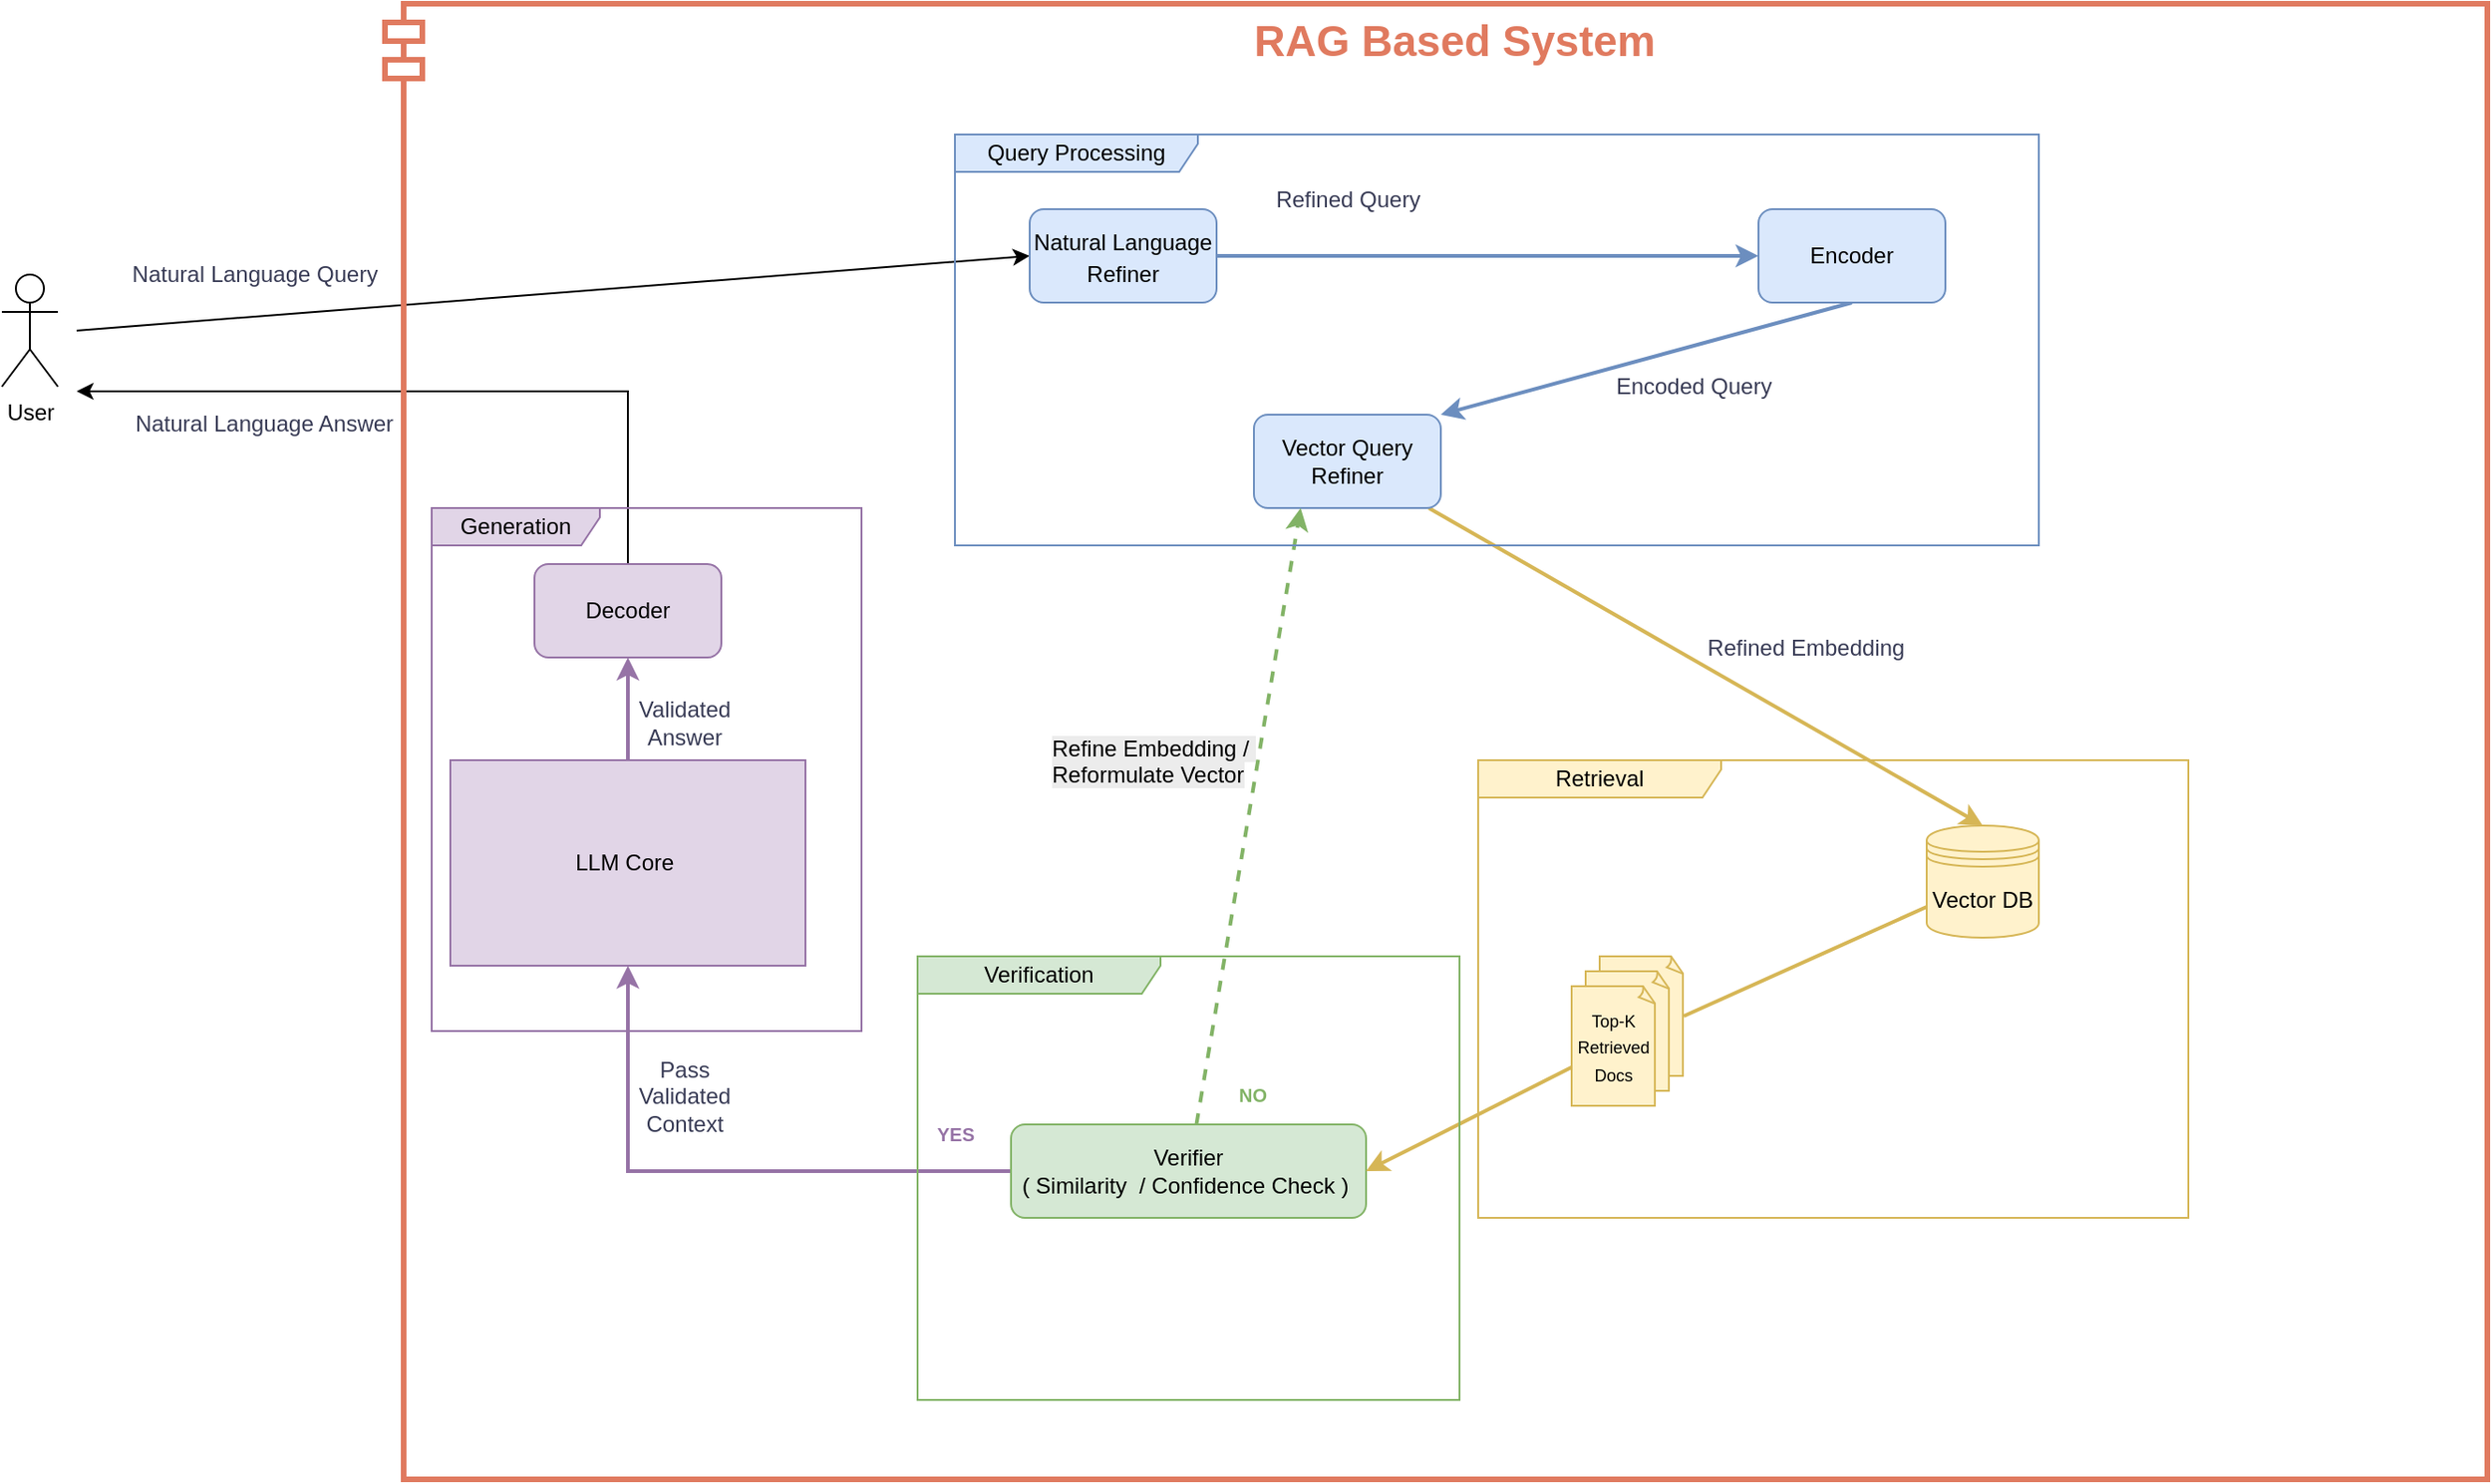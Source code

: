<mxfile version="28.2.5">
  <diagram name="Page-1" id="ITgCniB9UMU5Rn8mjQ72">
    <mxGraphModel dx="2253" dy="809" grid="1" gridSize="10" guides="1" tooltips="1" connect="1" arrows="1" fold="1" page="1" pageScale="1" pageWidth="827" pageHeight="1169" math="0" shadow="0">
      <root>
        <mxCell id="0" />
        <mxCell id="1" parent="0" />
        <mxCell id="_XlbBcoi8CTmFbGkkOP7-6" style="rounded=0;orthogonalLoop=1;jettySize=auto;html=1;entryX=0;entryY=0.5;entryDx=0;entryDy=0;labelBackgroundColor=none;fontColor=default;" edge="1" parent="1" target="_XlbBcoi8CTmFbGkkOP7-22">
          <mxGeometry relative="1" as="geometry">
            <mxPoint x="-470" y="355" as="sourcePoint" />
            <mxPoint x="160" y="360" as="targetPoint" />
          </mxGeometry>
        </mxCell>
        <mxCell id="_XlbBcoi8CTmFbGkkOP7-1" value="User" style="shape=umlActor;verticalLabelPosition=bottom;verticalAlign=top;html=1;outlineConnect=0;labelBackgroundColor=none;" vertex="1" parent="1">
          <mxGeometry x="-510" y="325" width="30" height="60" as="geometry" />
        </mxCell>
        <mxCell id="_XlbBcoi8CTmFbGkkOP7-9" style="rounded=0;orthogonalLoop=1;jettySize=auto;html=1;endArrow=classic;endFill=1;strokeColor=#6c8ebf;startArrow=none;startFill=0;exitX=0.5;exitY=1;exitDx=0;exitDy=0;entryX=1;entryY=0;entryDx=0;entryDy=0;labelBackgroundColor=none;fontColor=default;fillColor=#dae8fc;strokeWidth=2;" edge="1" parent="1" source="_XlbBcoi8CTmFbGkkOP7-5" target="_XlbBcoi8CTmFbGkkOP7-26">
          <mxGeometry relative="1" as="geometry">
            <mxPoint x="420" y="385" as="sourcePoint" />
            <mxPoint x="410" y="510" as="targetPoint" />
          </mxGeometry>
        </mxCell>
        <mxCell id="_XlbBcoi8CTmFbGkkOP7-5" value="Encoder" style="rounded=1;whiteSpace=wrap;html=1;labelBackgroundColor=none;fillColor=#dae8fc;strokeColor=#6c8ebf;" vertex="1" parent="1">
          <mxGeometry x="430" y="290" width="100" height="50" as="geometry" />
        </mxCell>
        <mxCell id="_XlbBcoi8CTmFbGkkOP7-7" value="Natural Language Query" style="text;html=1;align=center;verticalAlign=middle;resizable=0;points=[];autosize=1;strokeColor=none;fillColor=none;labelBackgroundColor=none;fontColor=#393C56;" vertex="1" parent="1">
          <mxGeometry x="-450" y="310" width="150" height="30" as="geometry" />
        </mxCell>
        <mxCell id="_XlbBcoi8CTmFbGkkOP7-8" value="Vector DB" style="shape=datastore;whiteSpace=wrap;html=1;labelBackgroundColor=none;fillColor=#fff2cc;strokeColor=#d6b656;" vertex="1" parent="1">
          <mxGeometry x="520" y="620" width="60" height="60" as="geometry" />
        </mxCell>
        <mxCell id="_XlbBcoi8CTmFbGkkOP7-10" value="Encoded Query" style="text;html=1;align=center;verticalAlign=middle;resizable=0;points=[];autosize=1;strokeColor=none;fillColor=none;rotation=0;labelBackgroundColor=none;fontColor=#393C56;" vertex="1" parent="1">
          <mxGeometry x="340" y="370" width="110" height="30" as="geometry" />
        </mxCell>
        <mxCell id="_XlbBcoi8CTmFbGkkOP7-19" value="Refined Embedding" style="text;html=1;align=center;verticalAlign=middle;resizable=0;points=[];autosize=1;strokeColor=none;fillColor=none;rotation=0;labelBackgroundColor=none;fontColor=#393C56;" vertex="1" parent="1">
          <mxGeometry x="390.001" y="509.996" width="130" height="30" as="geometry" />
        </mxCell>
        <mxCell id="_XlbBcoi8CTmFbGkkOP7-39" style="edgeStyle=orthogonalEdgeStyle;rounded=0;orthogonalLoop=1;jettySize=auto;html=1;entryX=0.5;entryY=1;entryDx=0;entryDy=0;exitX=0.5;exitY=0;exitDx=0;exitDy=0;labelBackgroundColor=none;strokeColor=#9673a6;fontColor=default;strokeWidth=2;fillColor=#e1d5e7;" edge="1" parent="1" source="_XlbBcoi8CTmFbGkkOP7-21" target="_XlbBcoi8CTmFbGkkOP7-38">
          <mxGeometry relative="1" as="geometry" />
        </mxCell>
        <mxCell id="_XlbBcoi8CTmFbGkkOP7-21" value="LLM Core&amp;nbsp;" style="rounded=0;whiteSpace=wrap;html=1;labelBackgroundColor=none;fillColor=#e1d5e7;strokeColor=#9673a6;" vertex="1" parent="1">
          <mxGeometry x="-270" y="585" width="190" height="110" as="geometry" />
        </mxCell>
        <mxCell id="_XlbBcoi8CTmFbGkkOP7-23" style="edgeStyle=orthogonalEdgeStyle;rounded=0;orthogonalLoop=1;jettySize=auto;html=1;entryX=0;entryY=0.5;entryDx=0;entryDy=0;labelBackgroundColor=none;strokeColor=#6c8ebf;fontColor=default;fillColor=#dae8fc;strokeWidth=2;" edge="1" parent="1" source="_XlbBcoi8CTmFbGkkOP7-22" target="_XlbBcoi8CTmFbGkkOP7-5">
          <mxGeometry relative="1" as="geometry" />
        </mxCell>
        <mxCell id="_XlbBcoi8CTmFbGkkOP7-22" value="&lt;p style=&quot;text-align: start;&quot; class=&quot;p1&quot;&gt;&lt;span class=&quot;s1&quot;&gt;&lt;/span&gt;&lt;/p&gt;&lt;h3 style=&quot;&quot;&gt;&lt;span style=&quot;font-weight: normal;&quot;&gt;&lt;font style=&quot;font-size: 12px;&quot;&gt;Natural Language Refiner&lt;/font&gt;&lt;/span&gt;&lt;/h3&gt;&lt;p style=&quot;text-align: start;&quot;&gt;&lt;/p&gt;" style="rounded=1;whiteSpace=wrap;html=1;labelBackgroundColor=none;fillColor=#dae8fc;strokeColor=#6c8ebf;" vertex="1" parent="1">
          <mxGeometry x="40" y="290" width="100" height="50" as="geometry" />
        </mxCell>
        <mxCell id="_XlbBcoi8CTmFbGkkOP7-24" value="Refined Query" style="text;html=1;align=center;verticalAlign=middle;resizable=0;points=[];autosize=1;strokeColor=none;fillColor=none;rotation=0;labelBackgroundColor=none;fontColor=#393C56;" vertex="1" parent="1">
          <mxGeometry x="160.001" y="269.996" width="100" height="30" as="geometry" />
        </mxCell>
        <mxCell id="_XlbBcoi8CTmFbGkkOP7-27" style="rounded=0;orthogonalLoop=1;jettySize=auto;html=1;entryX=0.5;entryY=0;entryDx=0;entryDy=0;labelBackgroundColor=none;strokeColor=#d6b656;fontColor=default;fillColor=#fff2cc;strokeWidth=2;" edge="1" parent="1" source="_XlbBcoi8CTmFbGkkOP7-26" target="_XlbBcoi8CTmFbGkkOP7-8">
          <mxGeometry relative="1" as="geometry" />
        </mxCell>
        <mxCell id="_XlbBcoi8CTmFbGkkOP7-26" value="Vector Query Refiner" style="rounded=1;whiteSpace=wrap;html=1;labelBackgroundColor=none;fillColor=#dae8fc;strokeColor=#6c8ebf;" vertex="1" parent="1">
          <mxGeometry x="160" y="400" width="100" height="50" as="geometry" />
        </mxCell>
        <mxCell id="_XlbBcoi8CTmFbGkkOP7-28" value="&lt;p style=&quot;text-align: start; white-space: normal;&quot; class=&quot;p1&quot;&gt;&lt;span class=&quot;s1&quot;&gt;&lt;/span&gt;&lt;/p&gt;&lt;span style=&quot;text-align: start; white-space: normal;&quot;&gt;Pass Validated Context&lt;/span&gt;&lt;br&gt;&lt;p style=&quot;text-align: start; white-space: normal;&quot;&gt;&lt;/p&gt;" style="text;html=1;align=center;verticalAlign=middle;resizable=0;points=[];autosize=1;strokeColor=none;fillColor=none;rotation=0;labelBackgroundColor=none;fontColor=#393C56;" vertex="1" parent="1">
          <mxGeometry x="-219.999" y="739.996" width="150" height="50" as="geometry" />
        </mxCell>
        <mxCell id="_XlbBcoi8CTmFbGkkOP7-34" style="rounded=0;orthogonalLoop=1;jettySize=auto;html=1;entryX=0.25;entryY=1;entryDx=0;entryDy=0;dashed=1;labelBackgroundColor=none;strokeColor=#82b366;fontColor=default;fillColor=#d5e8d4;strokeWidth=2;" edge="1" parent="1" source="_XlbBcoi8CTmFbGkkOP7-29" target="_XlbBcoi8CTmFbGkkOP7-26">
          <mxGeometry relative="1" as="geometry" />
        </mxCell>
        <mxCell id="_XlbBcoi8CTmFbGkkOP7-35" style="edgeStyle=orthogonalEdgeStyle;rounded=0;orthogonalLoop=1;jettySize=auto;html=1;entryX=0.5;entryY=1;entryDx=0;entryDy=0;labelBackgroundColor=none;strokeColor=#9673a6;fontColor=default;fillColor=#e1d5e7;strokeWidth=2;" edge="1" parent="1" source="_XlbBcoi8CTmFbGkkOP7-29" target="_XlbBcoi8CTmFbGkkOP7-21">
          <mxGeometry relative="1" as="geometry" />
        </mxCell>
        <mxCell id="_XlbBcoi8CTmFbGkkOP7-29" value="Verifier&lt;div&gt;( Similarity &amp;nbsp;/ Confidence Check )&amp;nbsp;&lt;/div&gt;" style="rounded=1;whiteSpace=wrap;html=1;labelBackgroundColor=none;fillColor=#d5e8d4;strokeColor=#82b366;" vertex="1" parent="1">
          <mxGeometry x="30" y="780" width="190" height="50" as="geometry" />
        </mxCell>
        <mxCell id="_XlbBcoi8CTmFbGkkOP7-31" value="" style="group;labelBackgroundColor=none;fontColor=#393C56;" vertex="1" connectable="0" parent="1">
          <mxGeometry x="330" y="690" width="60" height="80" as="geometry" />
        </mxCell>
        <mxCell id="_XlbBcoi8CTmFbGkkOP7-16" value="" style="group;labelBackgroundColor=none;fontColor=#393C56;" vertex="1" connectable="0" parent="_XlbBcoi8CTmFbGkkOP7-31">
          <mxGeometry width="60" height="80" as="geometry" />
        </mxCell>
        <mxCell id="_XlbBcoi8CTmFbGkkOP7-13" value="" style="whiteSpace=wrap;html=1;shape=mxgraph.basic.document;labelBackgroundColor=none;fillColor=#fff2cc;strokeColor=#d6b656;" vertex="1" parent="_XlbBcoi8CTmFbGkkOP7-16">
          <mxGeometry x="15" width="45" height="64" as="geometry" />
        </mxCell>
        <mxCell id="_XlbBcoi8CTmFbGkkOP7-14" value="" style="whiteSpace=wrap;html=1;shape=mxgraph.basic.document;labelBackgroundColor=none;fillColor=#fff2cc;strokeColor=#d6b656;" vertex="1" parent="_XlbBcoi8CTmFbGkkOP7-16">
          <mxGeometry x="7.5" y="8" width="45" height="64" as="geometry" />
        </mxCell>
        <mxCell id="_XlbBcoi8CTmFbGkkOP7-15" value="&lt;font style=&quot;font-size: 9px;&quot;&gt;Top-K Retrieved Docs&lt;/font&gt;" style="whiteSpace=wrap;html=1;shape=mxgraph.basic.document;labelBackgroundColor=none;fillColor=#fff2cc;strokeColor=#d6b656;" vertex="1" parent="_XlbBcoi8CTmFbGkkOP7-16">
          <mxGeometry y="16" width="45" height="64" as="geometry" />
        </mxCell>
        <mxCell id="_XlbBcoi8CTmFbGkkOP7-40" style="edgeStyle=orthogonalEdgeStyle;rounded=0;orthogonalLoop=1;jettySize=auto;html=1;labelBackgroundColor=none;fontColor=default;exitX=0.5;exitY=0;exitDx=0;exitDy=0;" edge="1" parent="1" source="_XlbBcoi8CTmFbGkkOP7-38">
          <mxGeometry relative="1" as="geometry">
            <mxPoint x="-470" y="387.5" as="targetPoint" />
            <mxPoint x="-180" y="490" as="sourcePoint" />
            <Array as="points">
              <mxPoint x="-175" y="388" />
            </Array>
          </mxGeometry>
        </mxCell>
        <mxCell id="_XlbBcoi8CTmFbGkkOP7-38" value="Decoder" style="rounded=1;whiteSpace=wrap;html=1;labelBackgroundColor=none;fillColor=#e1d5e7;strokeColor=#9673a6;" vertex="1" parent="1">
          <mxGeometry x="-225" y="480" width="100" height="50" as="geometry" />
        </mxCell>
        <mxCell id="_XlbBcoi8CTmFbGkkOP7-41" value="Natural Language Answer" style="text;html=1;align=center;verticalAlign=middle;resizable=0;points=[];autosize=1;strokeColor=none;fillColor=none;rotation=0;labelBackgroundColor=none;fontColor=#393C56;" vertex="1" parent="1">
          <mxGeometry x="-450" y="390" width="160" height="30" as="geometry" />
        </mxCell>
        <mxCell id="_XlbBcoi8CTmFbGkkOP7-42" value="&lt;span style=&quot;caret-color: rgb(0, 0, 0); color: rgb(0, 0, 0); font-family: Helvetica; font-size: 12px; font-style: normal; font-variant-caps: normal; font-weight: 400; letter-spacing: normal; text-align: center; text-indent: 0px; text-transform: none; white-space: nowrap; word-spacing: 0px; -webkit-text-stroke-width: 0px; background-color: rgb(236, 236, 236); text-decoration: none; float: none; display: inline !important;&quot;&gt;Refine Embedding /&amp;nbsp;&lt;/span&gt;&lt;div&gt;&lt;span style=&quot;caret-color: rgb(0, 0, 0); color: rgb(0, 0, 0); font-family: Helvetica; font-size: 12px; font-style: normal; font-variant-caps: normal; font-weight: 400; letter-spacing: normal; text-align: center; text-indent: 0px; text-transform: none; white-space: nowrap; word-spacing: 0px; -webkit-text-stroke-width: 0px; background-color: rgb(236, 236, 236); text-decoration: none; float: none; display: inline !important;&quot;&gt;Reformulate Vector&lt;/span&gt;&lt;/div&gt;" style="text;whiteSpace=wrap;html=1;labelBackgroundColor=none;fontColor=#393C56;" vertex="1" parent="1">
          <mxGeometry x="50" y="565" width="130" height="40" as="geometry" />
        </mxCell>
        <mxCell id="_XlbBcoi8CTmFbGkkOP7-44" value="&lt;p style=&quot;text-align: start; white-space: normal;&quot; class=&quot;p1&quot;&gt;&lt;span class=&quot;s1&quot;&gt;&lt;/span&gt;&lt;/p&gt;&lt;span style=&quot;text-align: start; white-space: normal;&quot;&gt;Validated Answer&lt;/span&gt;&lt;br&gt;&lt;p style=&quot;text-align: start; white-space: normal;&quot;&gt;&lt;/p&gt;" style="text;html=1;align=center;verticalAlign=middle;resizable=0;points=[];autosize=1;strokeColor=none;fillColor=none;rotation=0;labelBackgroundColor=none;fontColor=#393C56;" vertex="1" parent="1">
          <mxGeometry x="-204.999" y="539.996" width="120" height="50" as="geometry" />
        </mxCell>
        <mxCell id="_XlbBcoi8CTmFbGkkOP7-48" value="&lt;p style=&quot;text-align: start; white-space: normal;&quot; class=&quot;p1&quot;&gt;&lt;span class=&quot;s1&quot;&gt;&lt;/span&gt;&lt;/p&gt;&lt;div style=&quot;text-align: start;&quot;&gt;&lt;span style=&quot;text-wrap-mode: wrap; color: rgb(150, 115, 166);&quot;&gt;&lt;font style=&quot;font-size: 10px;&quot;&gt;&lt;b&gt;YES&lt;/b&gt;&lt;/font&gt;&lt;/span&gt;&lt;/div&gt;&lt;p style=&quot;text-align: start; white-space: normal;&quot;&gt;&lt;/p&gt;" style="text;html=1;align=center;verticalAlign=middle;resizable=0;points=[];autosize=1;strokeColor=none;fillColor=none;rotation=0;labelBackgroundColor=none;fontColor=#393C56;" vertex="1" parent="1">
          <mxGeometry x="-19.999" y="759.996" width="40" height="50" as="geometry" />
        </mxCell>
        <mxCell id="_XlbBcoi8CTmFbGkkOP7-49" value="&lt;div style=&quot;text-align: center;&quot;&gt;&lt;font style=&quot;font-size: 10px;&quot;&gt;&lt;span style=&quot;caret-color: rgb(0, 0, 0); text-wrap-mode: nowrap; color: rgb(130, 179, 102);&quot;&gt;NO&lt;/span&gt;&lt;/font&gt;&lt;/div&gt;" style="text;whiteSpace=wrap;html=1;labelBackgroundColor=none;fontColor=#9CE89C;fontStyle=1" vertex="1" parent="1">
          <mxGeometry x="150" y="750" width="30" height="20" as="geometry" />
        </mxCell>
        <mxCell id="_XlbBcoi8CTmFbGkkOP7-50" style="rounded=0;orthogonalLoop=1;jettySize=auto;html=1;entryX=1;entryY=0.5;entryDx=0;entryDy=0;entryPerimeter=0;strokeColor=#d6b656;fontColor=#393C56;fillColor=#fff2cc;strokeWidth=2;startArrow=none;startFill=0;endArrow=none;endFill=0;" edge="1" parent="1" source="_XlbBcoi8CTmFbGkkOP7-8" target="_XlbBcoi8CTmFbGkkOP7-13">
          <mxGeometry relative="1" as="geometry" />
        </mxCell>
        <mxCell id="_XlbBcoi8CTmFbGkkOP7-52" style="rounded=0;orthogonalLoop=1;jettySize=auto;html=1;entryX=1;entryY=0.5;entryDx=0;entryDy=0;strokeColor=#d6b656;fontColor=#393C56;fillColor=#fff2cc;strokeWidth=2;" edge="1" parent="1" source="_XlbBcoi8CTmFbGkkOP7-15" target="_XlbBcoi8CTmFbGkkOP7-29">
          <mxGeometry relative="1" as="geometry" />
        </mxCell>
        <mxCell id="_XlbBcoi8CTmFbGkkOP7-53" value="Query Processing" style="shape=umlFrame;whiteSpace=wrap;html=1;pointerEvents=0;strokeColor=#6c8ebf;fillColor=#dae8fc;width=130;height=20;" vertex="1" parent="1">
          <mxGeometry y="250" width="580" height="220" as="geometry" />
        </mxCell>
        <mxCell id="_XlbBcoi8CTmFbGkkOP7-54" value="Retrieval" style="shape=umlFrame;whiteSpace=wrap;html=1;pointerEvents=0;strokeColor=#d6b656;fillColor=#fff2cc;width=130;height=20;" vertex="1" parent="1">
          <mxGeometry x="280" y="585" width="380" height="245" as="geometry" />
        </mxCell>
        <mxCell id="_XlbBcoi8CTmFbGkkOP7-55" value="Verification" style="shape=umlFrame;whiteSpace=wrap;html=1;pointerEvents=0;strokeColor=#82b366;fillColor=#d5e8d4;width=130;height=20;" vertex="1" parent="1">
          <mxGeometry x="-20" y="690" width="290" height="237.5" as="geometry" />
        </mxCell>
        <mxCell id="_XlbBcoi8CTmFbGkkOP7-56" value="Generation" style="shape=umlFrame;whiteSpace=wrap;html=1;pointerEvents=0;strokeColor=#9673a6;fillColor=#e1d5e7;width=90;height=20;" vertex="1" parent="1">
          <mxGeometry x="-280" y="450" width="230" height="280" as="geometry" />
        </mxCell>
        <mxCell id="_XlbBcoi8CTmFbGkkOP7-58" value="&lt;font style=&quot;font-size: 23px;&quot; face=&quot;Helvetica&quot;&gt;&lt;b style=&quot;color: rgb(224, 122, 95);&quot;&gt;RAG Based System&lt;/b&gt;&lt;/font&gt;" style="shape=module;align=left;spacingLeft=20;align=center;verticalAlign=top;whiteSpace=wrap;html=1;strokeColor=#E07A5F;fontColor=#393C56;fillColor=none;strokeWidth=3;" vertex="1" parent="1">
          <mxGeometry x="-305" y="180" width="1125" height="790" as="geometry" />
        </mxCell>
      </root>
    </mxGraphModel>
  </diagram>
</mxfile>

